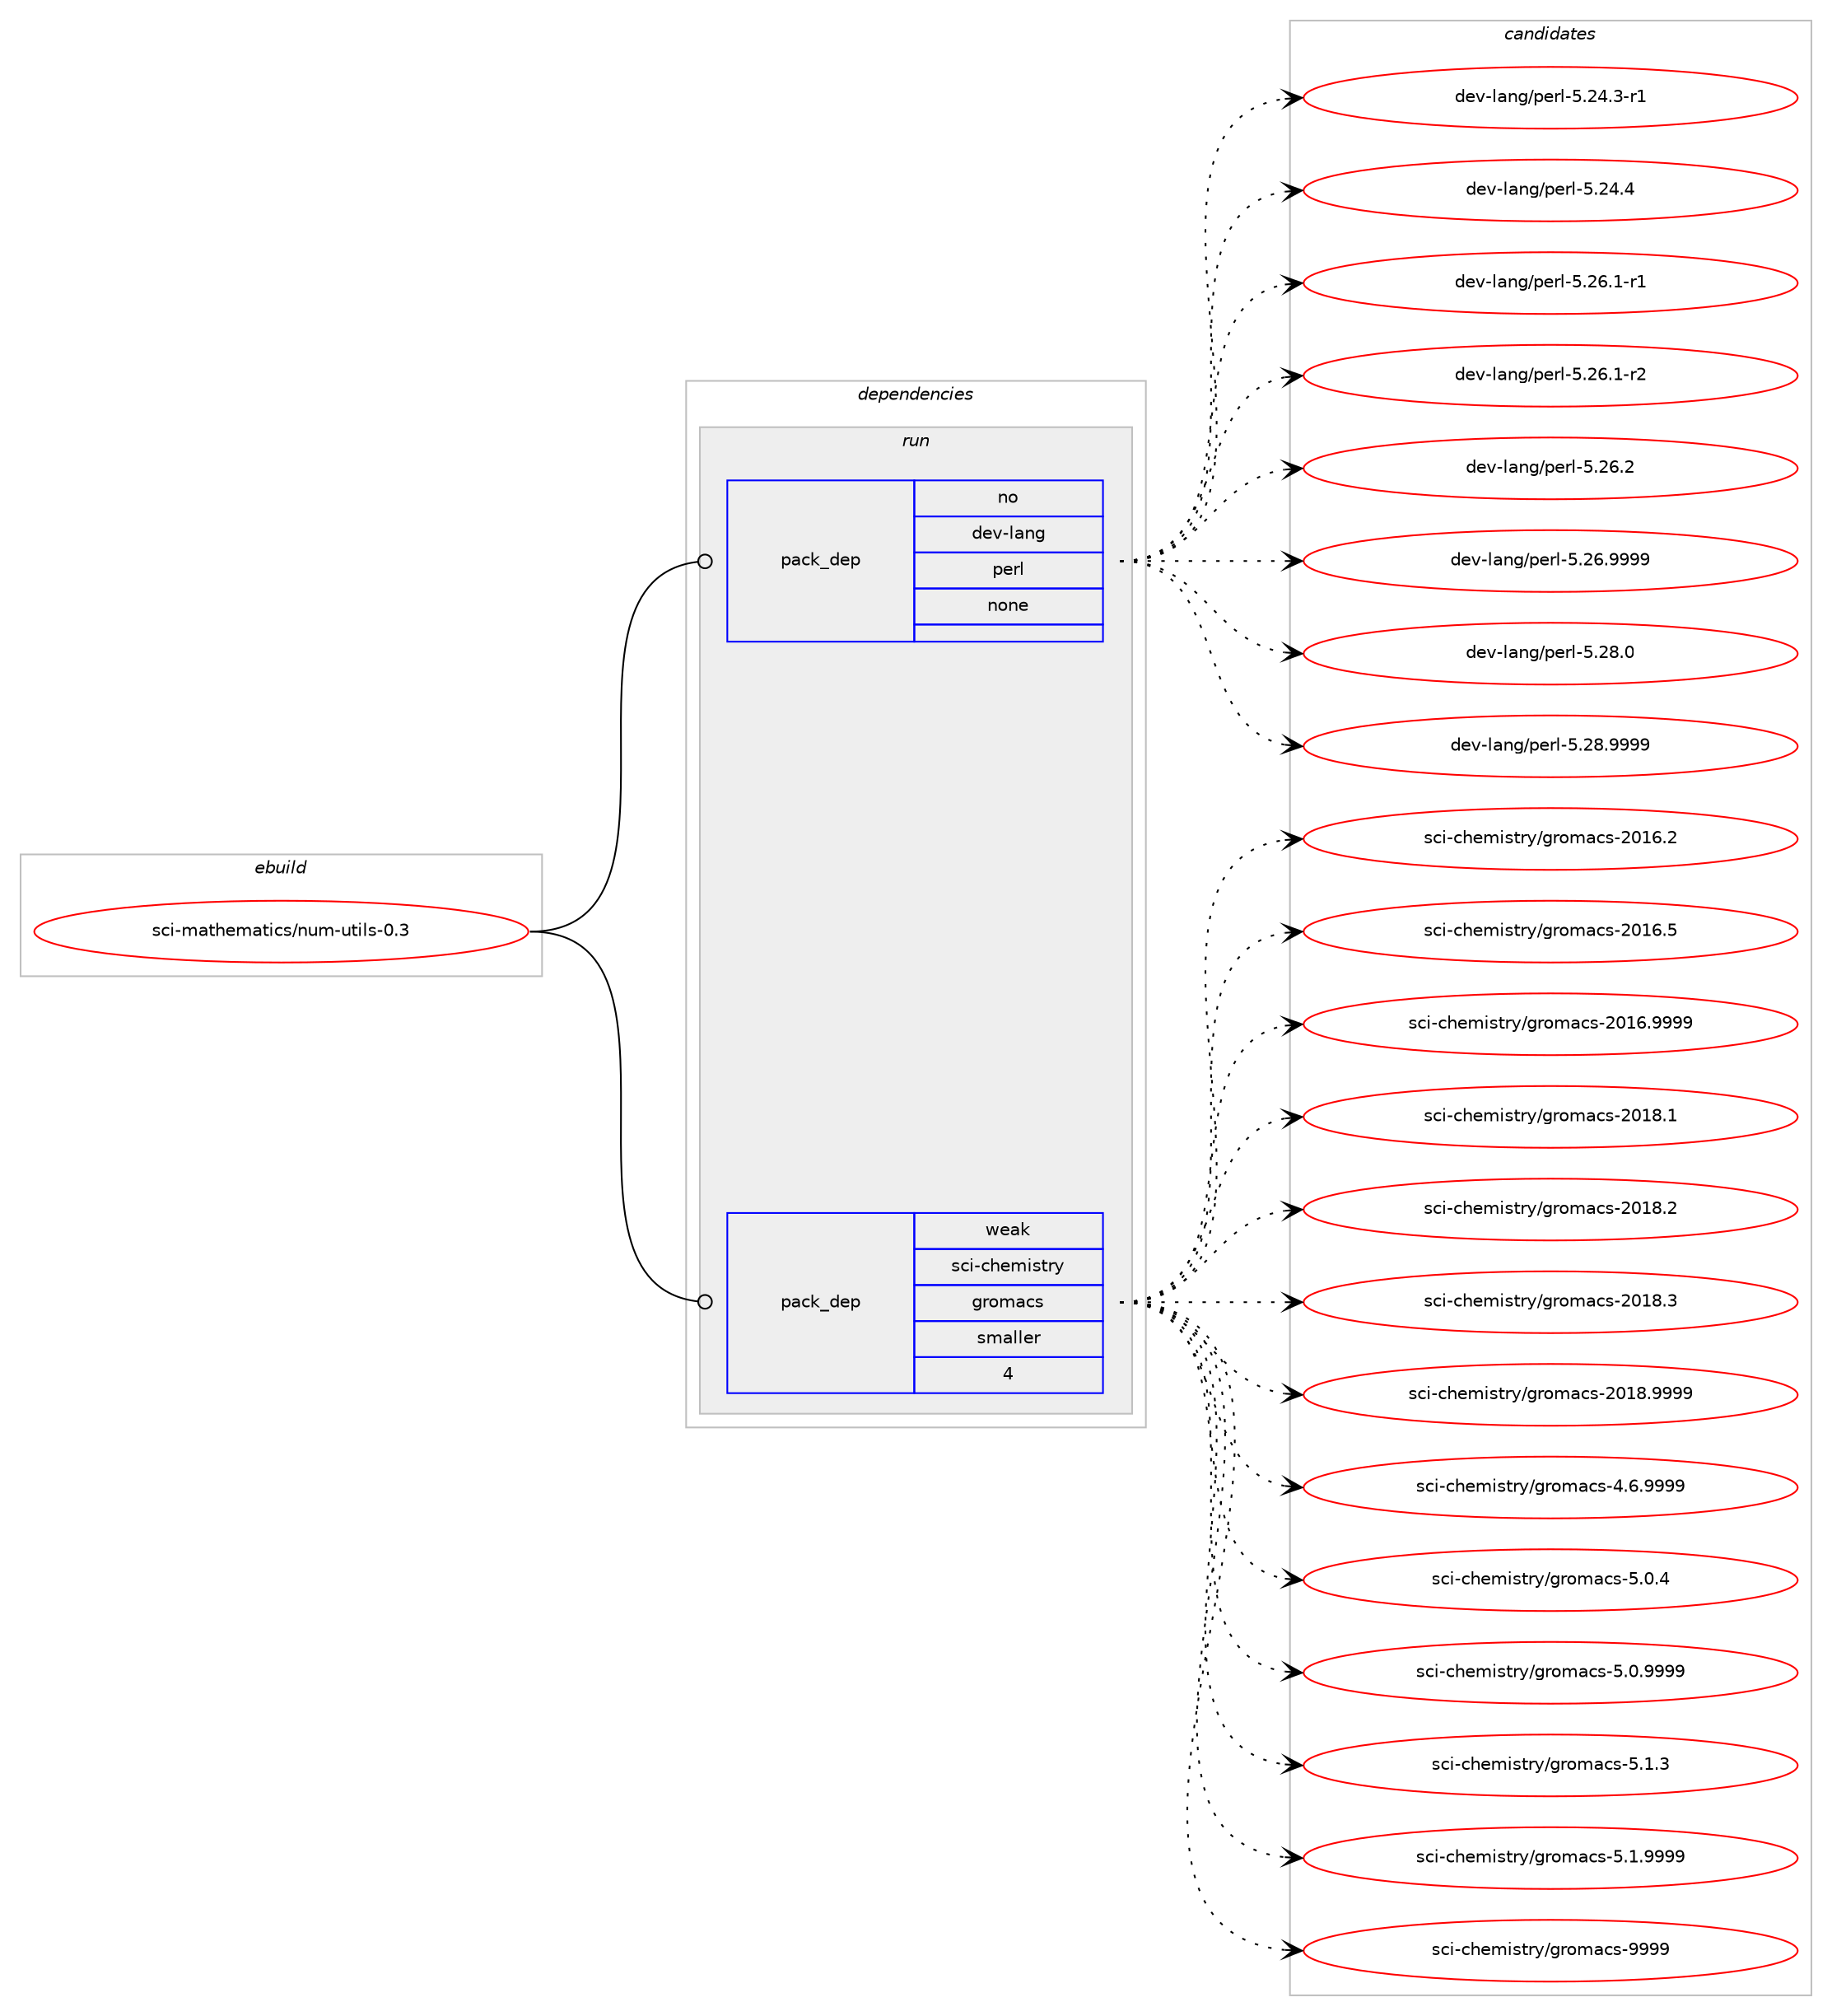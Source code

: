 digraph prolog {

# *************
# Graph options
# *************

newrank=true;
concentrate=true;
compound=true;
graph [rankdir=LR,fontname=Helvetica,fontsize=10,ranksep=1.5];#, ranksep=2.5, nodesep=0.2];
edge  [arrowhead=vee];
node  [fontname=Helvetica,fontsize=10];

# **********
# The ebuild
# **********

subgraph cluster_leftcol {
color=gray;
rank=same;
label=<<i>ebuild</i>>;
id [label="sci-mathematics/num-utils-0.3", color=red, width=4, href="../sci-mathematics/num-utils-0.3.svg"];
}

# ****************
# The dependencies
# ****************

subgraph cluster_midcol {
color=gray;
label=<<i>dependencies</i>>;
subgraph cluster_compile {
fillcolor="#eeeeee";
style=filled;
label=<<i>compile</i>>;
}
subgraph cluster_compileandrun {
fillcolor="#eeeeee";
style=filled;
label=<<i>compile and run</i>>;
}
subgraph cluster_run {
fillcolor="#eeeeee";
style=filled;
label=<<i>run</i>>;
subgraph pack6265 {
dependency9352 [label=<<TABLE BORDER="0" CELLBORDER="1" CELLSPACING="0" CELLPADDING="4" WIDTH="220"><TR><TD ROWSPAN="6" CELLPADDING="30">pack_dep</TD></TR><TR><TD WIDTH="110">no</TD></TR><TR><TD>dev-lang</TD></TR><TR><TD>perl</TD></TR><TR><TD>none</TD></TR><TR><TD></TD></TR></TABLE>>, shape=none, color=blue];
}
id:e -> dependency9352:w [weight=20,style="solid",arrowhead="odot"];
subgraph pack6266 {
dependency9353 [label=<<TABLE BORDER="0" CELLBORDER="1" CELLSPACING="0" CELLPADDING="4" WIDTH="220"><TR><TD ROWSPAN="6" CELLPADDING="30">pack_dep</TD></TR><TR><TD WIDTH="110">weak</TD></TR><TR><TD>sci-chemistry</TD></TR><TR><TD>gromacs</TD></TR><TR><TD>smaller</TD></TR><TR><TD>4</TD></TR></TABLE>>, shape=none, color=blue];
}
id:e -> dependency9353:w [weight=20,style="solid",arrowhead="odot"];
}
}

# **************
# The candidates
# **************

subgraph cluster_choices {
rank=same;
color=gray;
label=<<i>candidates</i>>;

subgraph choice6265 {
color=black;
nodesep=1;
choice100101118451089711010347112101114108455346505246514511449 [label="dev-lang/perl-5.24.3-r1", color=red, width=4,href="../dev-lang/perl-5.24.3-r1.svg"];
choice10010111845108971101034711210111410845534650524652 [label="dev-lang/perl-5.24.4", color=red, width=4,href="../dev-lang/perl-5.24.4.svg"];
choice100101118451089711010347112101114108455346505446494511449 [label="dev-lang/perl-5.26.1-r1", color=red, width=4,href="../dev-lang/perl-5.26.1-r1.svg"];
choice100101118451089711010347112101114108455346505446494511450 [label="dev-lang/perl-5.26.1-r2", color=red, width=4,href="../dev-lang/perl-5.26.1-r2.svg"];
choice10010111845108971101034711210111410845534650544650 [label="dev-lang/perl-5.26.2", color=red, width=4,href="../dev-lang/perl-5.26.2.svg"];
choice10010111845108971101034711210111410845534650544657575757 [label="dev-lang/perl-5.26.9999", color=red, width=4,href="../dev-lang/perl-5.26.9999.svg"];
choice10010111845108971101034711210111410845534650564648 [label="dev-lang/perl-5.28.0", color=red, width=4,href="../dev-lang/perl-5.28.0.svg"];
choice10010111845108971101034711210111410845534650564657575757 [label="dev-lang/perl-5.28.9999", color=red, width=4,href="../dev-lang/perl-5.28.9999.svg"];
dependency9352:e -> choice100101118451089711010347112101114108455346505246514511449:w [style=dotted,weight="100"];
dependency9352:e -> choice10010111845108971101034711210111410845534650524652:w [style=dotted,weight="100"];
dependency9352:e -> choice100101118451089711010347112101114108455346505446494511449:w [style=dotted,weight="100"];
dependency9352:e -> choice100101118451089711010347112101114108455346505446494511450:w [style=dotted,weight="100"];
dependency9352:e -> choice10010111845108971101034711210111410845534650544650:w [style=dotted,weight="100"];
dependency9352:e -> choice10010111845108971101034711210111410845534650544657575757:w [style=dotted,weight="100"];
dependency9352:e -> choice10010111845108971101034711210111410845534650564648:w [style=dotted,weight="100"];
dependency9352:e -> choice10010111845108971101034711210111410845534650564657575757:w [style=dotted,weight="100"];
}
subgraph choice6266 {
color=black;
nodesep=1;
choice11599105459910410110910511511611412147103114111109979911545504849544650 [label="sci-chemistry/gromacs-2016.2", color=red, width=4,href="../sci-chemistry/gromacs-2016.2.svg"];
choice11599105459910410110910511511611412147103114111109979911545504849544653 [label="sci-chemistry/gromacs-2016.5", color=red, width=4,href="../sci-chemistry/gromacs-2016.5.svg"];
choice11599105459910410110910511511611412147103114111109979911545504849544657575757 [label="sci-chemistry/gromacs-2016.9999", color=red, width=4,href="../sci-chemistry/gromacs-2016.9999.svg"];
choice11599105459910410110910511511611412147103114111109979911545504849564649 [label="sci-chemistry/gromacs-2018.1", color=red, width=4,href="../sci-chemistry/gromacs-2018.1.svg"];
choice11599105459910410110910511511611412147103114111109979911545504849564650 [label="sci-chemistry/gromacs-2018.2", color=red, width=4,href="../sci-chemistry/gromacs-2018.2.svg"];
choice11599105459910410110910511511611412147103114111109979911545504849564651 [label="sci-chemistry/gromacs-2018.3", color=red, width=4,href="../sci-chemistry/gromacs-2018.3.svg"];
choice11599105459910410110910511511611412147103114111109979911545504849564657575757 [label="sci-chemistry/gromacs-2018.9999", color=red, width=4,href="../sci-chemistry/gromacs-2018.9999.svg"];
choice115991054599104101109105115116114121471031141111099799115455246544657575757 [label="sci-chemistry/gromacs-4.6.9999", color=red, width=4,href="../sci-chemistry/gromacs-4.6.9999.svg"];
choice115991054599104101109105115116114121471031141111099799115455346484652 [label="sci-chemistry/gromacs-5.0.4", color=red, width=4,href="../sci-chemistry/gromacs-5.0.4.svg"];
choice115991054599104101109105115116114121471031141111099799115455346484657575757 [label="sci-chemistry/gromacs-5.0.9999", color=red, width=4,href="../sci-chemistry/gromacs-5.0.9999.svg"];
choice115991054599104101109105115116114121471031141111099799115455346494651 [label="sci-chemistry/gromacs-5.1.3", color=red, width=4,href="../sci-chemistry/gromacs-5.1.3.svg"];
choice115991054599104101109105115116114121471031141111099799115455346494657575757 [label="sci-chemistry/gromacs-5.1.9999", color=red, width=4,href="../sci-chemistry/gromacs-5.1.9999.svg"];
choice1159910545991041011091051151161141214710311411110997991154557575757 [label="sci-chemistry/gromacs-9999", color=red, width=4,href="../sci-chemistry/gromacs-9999.svg"];
dependency9353:e -> choice11599105459910410110910511511611412147103114111109979911545504849544650:w [style=dotted,weight="100"];
dependency9353:e -> choice11599105459910410110910511511611412147103114111109979911545504849544653:w [style=dotted,weight="100"];
dependency9353:e -> choice11599105459910410110910511511611412147103114111109979911545504849544657575757:w [style=dotted,weight="100"];
dependency9353:e -> choice11599105459910410110910511511611412147103114111109979911545504849564649:w [style=dotted,weight="100"];
dependency9353:e -> choice11599105459910410110910511511611412147103114111109979911545504849564650:w [style=dotted,weight="100"];
dependency9353:e -> choice11599105459910410110910511511611412147103114111109979911545504849564651:w [style=dotted,weight="100"];
dependency9353:e -> choice11599105459910410110910511511611412147103114111109979911545504849564657575757:w [style=dotted,weight="100"];
dependency9353:e -> choice115991054599104101109105115116114121471031141111099799115455246544657575757:w [style=dotted,weight="100"];
dependency9353:e -> choice115991054599104101109105115116114121471031141111099799115455346484652:w [style=dotted,weight="100"];
dependency9353:e -> choice115991054599104101109105115116114121471031141111099799115455346484657575757:w [style=dotted,weight="100"];
dependency9353:e -> choice115991054599104101109105115116114121471031141111099799115455346494651:w [style=dotted,weight="100"];
dependency9353:e -> choice115991054599104101109105115116114121471031141111099799115455346494657575757:w [style=dotted,weight="100"];
dependency9353:e -> choice1159910545991041011091051151161141214710311411110997991154557575757:w [style=dotted,weight="100"];
}
}

}
